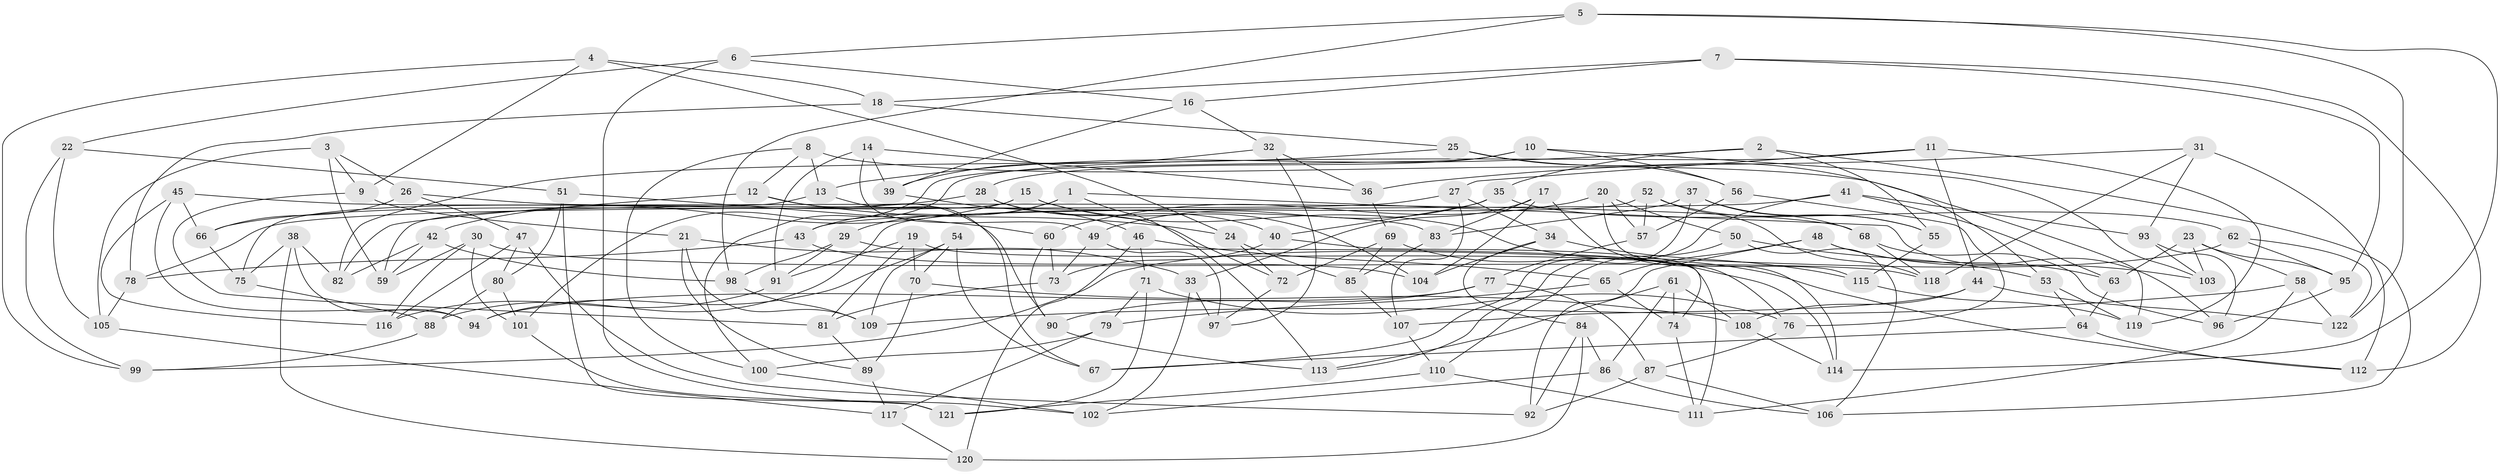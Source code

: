 // coarse degree distribution, {6: 0.4805194805194805, 4: 0.4155844155844156, 5: 0.1038961038961039}
// Generated by graph-tools (version 1.1) at 2025/24/03/03/25 07:24:28]
// undirected, 122 vertices, 244 edges
graph export_dot {
graph [start="1"]
  node [color=gray90,style=filled];
  1;
  2;
  3;
  4;
  5;
  6;
  7;
  8;
  9;
  10;
  11;
  12;
  13;
  14;
  15;
  16;
  17;
  18;
  19;
  20;
  21;
  22;
  23;
  24;
  25;
  26;
  27;
  28;
  29;
  30;
  31;
  32;
  33;
  34;
  35;
  36;
  37;
  38;
  39;
  40;
  41;
  42;
  43;
  44;
  45;
  46;
  47;
  48;
  49;
  50;
  51;
  52;
  53;
  54;
  55;
  56;
  57;
  58;
  59;
  60;
  61;
  62;
  63;
  64;
  65;
  66;
  67;
  68;
  69;
  70;
  71;
  72;
  73;
  74;
  75;
  76;
  77;
  78;
  79;
  80;
  81;
  82;
  83;
  84;
  85;
  86;
  87;
  88;
  89;
  90;
  91;
  92;
  93;
  94;
  95;
  96;
  97;
  98;
  99;
  100;
  101;
  102;
  103;
  104;
  105;
  106;
  107;
  108;
  109;
  110;
  111;
  112;
  113;
  114;
  115;
  116;
  117;
  118;
  119;
  120;
  121;
  122;
  1 -- 96;
  1 -- 29;
  1 -- 43;
  1 -- 113;
  2 -- 55;
  2 -- 35;
  2 -- 13;
  2 -- 106;
  3 -- 105;
  3 -- 59;
  3 -- 9;
  3 -- 26;
  4 -- 9;
  4 -- 24;
  4 -- 18;
  4 -- 99;
  5 -- 98;
  5 -- 114;
  5 -- 122;
  5 -- 6;
  6 -- 121;
  6 -- 16;
  6 -- 22;
  7 -- 95;
  7 -- 16;
  7 -- 112;
  7 -- 18;
  8 -- 100;
  8 -- 13;
  8 -- 12;
  8 -- 119;
  9 -- 21;
  9 -- 81;
  10 -- 28;
  10 -- 101;
  10 -- 103;
  10 -- 56;
  11 -- 27;
  11 -- 100;
  11 -- 119;
  11 -- 44;
  12 -- 90;
  12 -- 82;
  12 -- 24;
  13 -- 59;
  13 -- 67;
  14 -- 49;
  14 -- 39;
  14 -- 36;
  14 -- 91;
  15 -- 42;
  15 -- 112;
  15 -- 104;
  15 -- 75;
  16 -- 39;
  16 -- 32;
  17 -- 104;
  17 -- 33;
  17 -- 83;
  17 -- 114;
  18 -- 78;
  18 -- 25;
  19 -- 70;
  19 -- 91;
  19 -- 81;
  19 -- 76;
  20 -- 60;
  20 -- 115;
  20 -- 57;
  20 -- 50;
  21 -- 89;
  21 -- 33;
  21 -- 109;
  22 -- 105;
  22 -- 99;
  22 -- 51;
  23 -- 58;
  23 -- 103;
  23 -- 95;
  23 -- 63;
  24 -- 85;
  24 -- 72;
  25 -- 82;
  25 -- 56;
  25 -- 53;
  26 -- 47;
  26 -- 66;
  26 -- 83;
  27 -- 78;
  27 -- 34;
  27 -- 107;
  28 -- 40;
  28 -- 72;
  28 -- 66;
  29 -- 91;
  29 -- 98;
  29 -- 111;
  30 -- 101;
  30 -- 118;
  30 -- 116;
  30 -- 59;
  31 -- 93;
  31 -- 118;
  31 -- 36;
  31 -- 112;
  32 -- 36;
  32 -- 39;
  32 -- 97;
  33 -- 97;
  33 -- 102;
  34 -- 104;
  34 -- 84;
  34 -- 115;
  35 -- 49;
  35 -- 40;
  35 -- 62;
  36 -- 69;
  37 -- 55;
  37 -- 68;
  37 -- 67;
  37 -- 83;
  38 -- 94;
  38 -- 82;
  38 -- 75;
  38 -- 120;
  39 -- 46;
  40 -- 73;
  40 -- 74;
  41 -- 93;
  41 -- 63;
  41 -- 113;
  41 -- 43;
  42 -- 59;
  42 -- 98;
  42 -- 82;
  43 -- 104;
  43 -- 78;
  44 -- 108;
  44 -- 107;
  44 -- 122;
  45 -- 66;
  45 -- 68;
  45 -- 116;
  45 -- 94;
  46 -- 65;
  46 -- 71;
  46 -- 120;
  47 -- 92;
  47 -- 116;
  47 -- 80;
  48 -- 103;
  48 -- 92;
  48 -- 65;
  48 -- 63;
  49 -- 73;
  49 -- 97;
  50 -- 110;
  50 -- 53;
  50 -- 106;
  51 -- 80;
  51 -- 60;
  51 -- 121;
  52 -- 55;
  52 -- 118;
  52 -- 88;
  52 -- 57;
  53 -- 64;
  53 -- 119;
  54 -- 70;
  54 -- 109;
  54 -- 94;
  54 -- 67;
  55 -- 115;
  56 -- 57;
  56 -- 76;
  57 -- 77;
  58 -- 122;
  58 -- 111;
  58 -- 109;
  60 -- 90;
  60 -- 73;
  61 -- 108;
  61 -- 86;
  61 -- 74;
  61 -- 113;
  62 -- 95;
  62 -- 122;
  62 -- 99;
  63 -- 64;
  64 -- 67;
  64 -- 112;
  65 -- 79;
  65 -- 74;
  66 -- 75;
  68 -- 118;
  68 -- 96;
  69 -- 72;
  69 -- 114;
  69 -- 85;
  70 -- 89;
  70 -- 108;
  71 -- 121;
  71 -- 79;
  71 -- 76;
  72 -- 97;
  73 -- 81;
  74 -- 111;
  75 -- 88;
  76 -- 87;
  77 -- 87;
  77 -- 94;
  77 -- 90;
  78 -- 105;
  79 -- 117;
  79 -- 100;
  80 -- 101;
  80 -- 88;
  81 -- 89;
  83 -- 85;
  84 -- 120;
  84 -- 86;
  84 -- 92;
  85 -- 107;
  86 -- 106;
  86 -- 102;
  87 -- 106;
  87 -- 92;
  88 -- 99;
  89 -- 117;
  90 -- 113;
  91 -- 116;
  93 -- 96;
  93 -- 103;
  95 -- 96;
  98 -- 109;
  100 -- 102;
  101 -- 102;
  105 -- 117;
  107 -- 110;
  108 -- 114;
  110 -- 121;
  110 -- 111;
  115 -- 119;
  117 -- 120;
}
